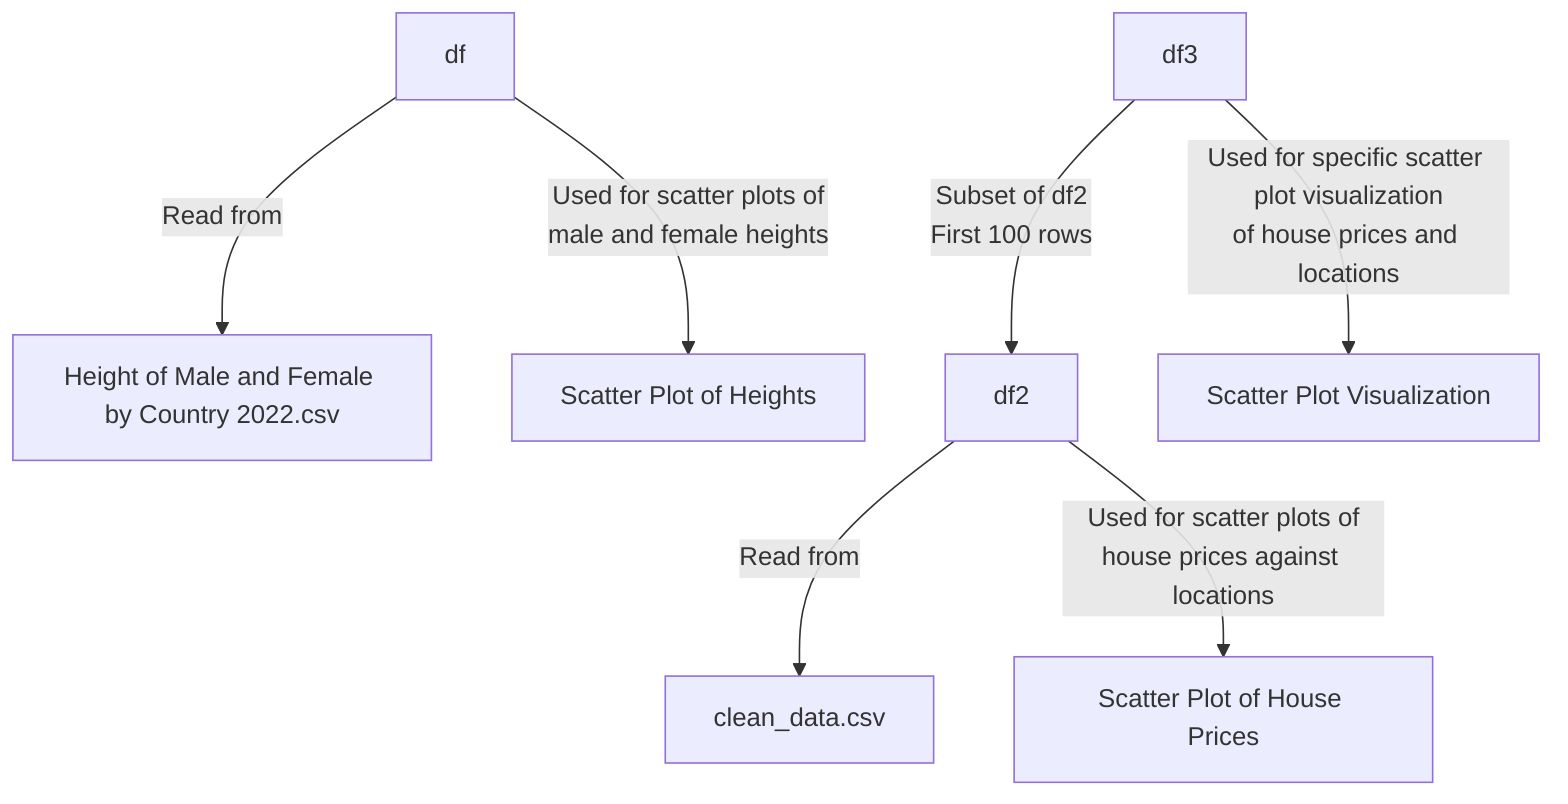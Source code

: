flowchart TD

%% Data Sources
A[Height of Male and Female by Country 2022.csv]
B[clean_data.csv]

%% Data Variables
C[df] -->|Read from| A
D[df2] -->|Read from| B
E[df3] -->|Subset of df2\nFirst 100 rows| D

%% Data Flow and Usage
C -->|Used for scatter plots of\nmale and female heights| F[Scatter Plot of Heights]
D -->|Used for scatter plots of\nhouse prices against locations| G[Scatter Plot of House Prices]
E -->|Used for specific scatter plot visualization\nof house prices and locations| H[Scatter Plot Visualization]

%% Comments
%% A: Represents the CSV file containing average height data for 2022.
%% B: Represents the CSV file containing Chennai's house prices data.
%% C: A DataFrame holding height data of males and females by country.
%% D: A DataFrame holding Chennai's house prices data.
%% E: A subset of df2 limited to the first 100 rows.
%% F: A scatter plot illustrating male and female heights.
%% G: A scatter plot of house prices based on location data.
%% H: A focused visualization plotting the first 100 house price locations.